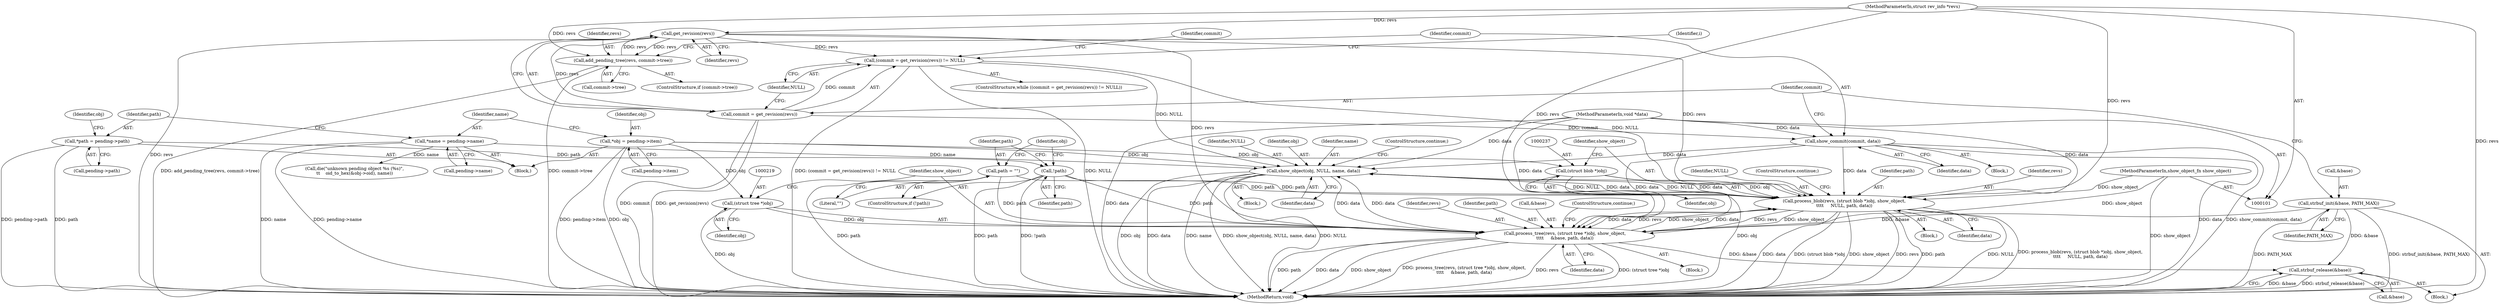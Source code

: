 digraph "1_git_de1e67d0703894cb6ea782e36abb63976ab07e60_5@del" {
"1000197" [label="(Call,show_object(obj, NULL, name, data))"];
"1000159" [label="(Call,*obj = pending->item)"];
"1000234" [label="(Call,process_blob(revs, (struct blob *)obj, show_object,\n\t\t\t\t     NULL, path, data))"];
"1000216" [label="(Call,process_tree(revs, (struct tree *)obj, show_object,\n\t\t\t\t     &base, path, data))"];
"1000118" [label="(Call,get_revision(revs))"];
"1000126" [label="(Call,add_pending_tree(revs, commit->tree))"];
"1000102" [label="(MethodParameterIn,struct rev_info *revs)"];
"1000218" [label="(Call,(struct tree *)obj)"];
"1000104" [label="(MethodParameterIn,show_object_fn show_object)"];
"1000110" [label="(Call,strbuf_init(&base, PATH_MAX))"];
"1000206" [label="(Call,path = \"\")"];
"1000204" [label="(Call,!path)"];
"1000171" [label="(Call,*path = pending->path)"];
"1000197" [label="(Call,show_object(obj, NULL, name, data))"];
"1000115" [label="(Call,(commit = get_revision(revs)) != NULL)"];
"1000116" [label="(Call,commit = get_revision(revs))"];
"1000165" [label="(Call,*name = pending->name)"];
"1000131" [label="(Call,show_commit(commit, data))"];
"1000105" [label="(MethodParameterIn,void *data)"];
"1000236" [label="(Call,(struct blob *)obj)"];
"1000257" [label="(Call,strbuf_release(&base))"];
"1000260" [label="(MethodReturn,void)"];
"1000197" [label="(Call,show_object(obj, NULL, name, data))"];
"1000234" [label="(Call,process_blob(revs, (struct blob *)obj, show_object,\n\t\t\t\t     NULL, path, data))"];
"1000199" [label="(Identifier,NULL)"];
"1000203" [label="(ControlStructure,if (!path))"];
"1000198" [label="(Identifier,obj)"];
"1000233" [label="(Block,)"];
"1000204" [label="(Call,!path)"];
"1000200" [label="(Identifier,name)"];
"1000122" [label="(ControlStructure,if (commit->tree))"];
"1000220" [label="(Identifier,obj)"];
"1000102" [label="(MethodParameterIn,struct rev_info *revs)"];
"1000136" [label="(Identifier,i)"];
"1000111" [label="(Call,&base)"];
"1000212" [label="(Identifier,obj)"];
"1000127" [label="(Identifier,revs)"];
"1000147" [label="(Block,)"];
"1000171" [label="(Call,*path = pending->path)"];
"1000244" [label="(Call,die(\"unknown pending object %s (%s)\",\n\t\t    oid_to_hex(&obj->oid), name))"];
"1000121" [label="(Block,)"];
"1000238" [label="(Identifier,obj)"];
"1000217" [label="(Identifier,revs)"];
"1000160" [label="(Identifier,obj)"];
"1000224" [label="(Identifier,path)"];
"1000104" [label="(MethodParameterIn,show_object_fn show_object)"];
"1000257" [label="(Call,strbuf_release(&base))"];
"1000222" [label="(Call,&base)"];
"1000240" [label="(Identifier,NULL)"];
"1000165" [label="(Call,*name = pending->name)"];
"1000133" [label="(Identifier,data)"];
"1000216" [label="(Call,process_tree(revs, (struct tree *)obj, show_object,\n\t\t\t\t     &base, path, data))"];
"1000131" [label="(Call,show_commit(commit, data))"];
"1000243" [label="(ControlStructure,continue;)"];
"1000208" [label="(Literal,\"\")"];
"1000119" [label="(Identifier,revs)"];
"1000113" [label="(Identifier,PATH_MAX)"];
"1000258" [label="(Call,&base)"];
"1000207" [label="(Identifier,path)"];
"1000117" [label="(Identifier,commit)"];
"1000110" [label="(Call,strbuf_init(&base, PATH_MAX))"];
"1000205" [label="(Identifier,path)"];
"1000241" [label="(Identifier,path)"];
"1000132" [label="(Identifier,commit)"];
"1000114" [label="(ControlStructure,while ((commit = get_revision(revs)) != NULL))"];
"1000159" [label="(Call,*obj = pending->item)"];
"1000120" [label="(Identifier,NULL)"];
"1000218" [label="(Call,(struct tree *)obj)"];
"1000191" [label="(Block,)"];
"1000166" [label="(Identifier,name)"];
"1000179" [label="(Identifier,obj)"];
"1000118" [label="(Call,get_revision(revs))"];
"1000173" [label="(Call,pending->path)"];
"1000172" [label="(Identifier,path)"];
"1000126" [label="(Call,add_pending_tree(revs, commit->tree))"];
"1000161" [label="(Call,pending->item)"];
"1000225" [label="(Identifier,data)"];
"1000235" [label="(Identifier,revs)"];
"1000106" [label="(Block,)"];
"1000124" [label="(Identifier,commit)"];
"1000202" [label="(ControlStructure,continue;)"];
"1000226" [label="(ControlStructure,continue;)"];
"1000128" [label="(Call,commit->tree)"];
"1000201" [label="(Identifier,data)"];
"1000105" [label="(MethodParameterIn,void *data)"];
"1000242" [label="(Identifier,data)"];
"1000239" [label="(Identifier,show_object)"];
"1000215" [label="(Block,)"];
"1000167" [label="(Call,pending->name)"];
"1000221" [label="(Identifier,show_object)"];
"1000115" [label="(Call,(commit = get_revision(revs)) != NULL)"];
"1000206" [label="(Call,path = \"\")"];
"1000116" [label="(Call,commit = get_revision(revs))"];
"1000236" [label="(Call,(struct blob *)obj)"];
"1000197" -> "1000191"  [label="AST: "];
"1000197" -> "1000201"  [label="CFG: "];
"1000198" -> "1000197"  [label="AST: "];
"1000199" -> "1000197"  [label="AST: "];
"1000200" -> "1000197"  [label="AST: "];
"1000201" -> "1000197"  [label="AST: "];
"1000202" -> "1000197"  [label="CFG: "];
"1000197" -> "1000260"  [label="DDG: data"];
"1000197" -> "1000260"  [label="DDG: name"];
"1000197" -> "1000260"  [label="DDG: show_object(obj, NULL, name, data)"];
"1000197" -> "1000260"  [label="DDG: NULL"];
"1000197" -> "1000260"  [label="DDG: obj"];
"1000159" -> "1000197"  [label="DDG: obj"];
"1000234" -> "1000197"  [label="DDG: NULL"];
"1000234" -> "1000197"  [label="DDG: data"];
"1000115" -> "1000197"  [label="DDG: NULL"];
"1000165" -> "1000197"  [label="DDG: name"];
"1000216" -> "1000197"  [label="DDG: data"];
"1000131" -> "1000197"  [label="DDG: data"];
"1000105" -> "1000197"  [label="DDG: data"];
"1000197" -> "1000216"  [label="DDG: data"];
"1000197" -> "1000234"  [label="DDG: NULL"];
"1000197" -> "1000234"  [label="DDG: data"];
"1000159" -> "1000147"  [label="AST: "];
"1000159" -> "1000161"  [label="CFG: "];
"1000160" -> "1000159"  [label="AST: "];
"1000161" -> "1000159"  [label="AST: "];
"1000166" -> "1000159"  [label="CFG: "];
"1000159" -> "1000260"  [label="DDG: obj"];
"1000159" -> "1000260"  [label="DDG: pending->item"];
"1000159" -> "1000218"  [label="DDG: obj"];
"1000159" -> "1000236"  [label="DDG: obj"];
"1000234" -> "1000233"  [label="AST: "];
"1000234" -> "1000242"  [label="CFG: "];
"1000235" -> "1000234"  [label="AST: "];
"1000236" -> "1000234"  [label="AST: "];
"1000239" -> "1000234"  [label="AST: "];
"1000240" -> "1000234"  [label="AST: "];
"1000241" -> "1000234"  [label="AST: "];
"1000242" -> "1000234"  [label="AST: "];
"1000243" -> "1000234"  [label="CFG: "];
"1000234" -> "1000260"  [label="DDG: (struct blob *)obj"];
"1000234" -> "1000260"  [label="DDG: show_object"];
"1000234" -> "1000260"  [label="DDG: revs"];
"1000234" -> "1000260"  [label="DDG: NULL"];
"1000234" -> "1000260"  [label="DDG: process_blob(revs, (struct blob *)obj, show_object,\n\t\t\t\t     NULL, path, data)"];
"1000234" -> "1000260"  [label="DDG: data"];
"1000234" -> "1000260"  [label="DDG: path"];
"1000234" -> "1000216"  [label="DDG: revs"];
"1000234" -> "1000216"  [label="DDG: show_object"];
"1000234" -> "1000216"  [label="DDG: data"];
"1000216" -> "1000234"  [label="DDG: revs"];
"1000216" -> "1000234"  [label="DDG: show_object"];
"1000216" -> "1000234"  [label="DDG: data"];
"1000118" -> "1000234"  [label="DDG: revs"];
"1000102" -> "1000234"  [label="DDG: revs"];
"1000236" -> "1000234"  [label="DDG: obj"];
"1000104" -> "1000234"  [label="DDG: show_object"];
"1000115" -> "1000234"  [label="DDG: NULL"];
"1000206" -> "1000234"  [label="DDG: path"];
"1000204" -> "1000234"  [label="DDG: path"];
"1000131" -> "1000234"  [label="DDG: data"];
"1000105" -> "1000234"  [label="DDG: data"];
"1000216" -> "1000215"  [label="AST: "];
"1000216" -> "1000225"  [label="CFG: "];
"1000217" -> "1000216"  [label="AST: "];
"1000218" -> "1000216"  [label="AST: "];
"1000221" -> "1000216"  [label="AST: "];
"1000222" -> "1000216"  [label="AST: "];
"1000224" -> "1000216"  [label="AST: "];
"1000225" -> "1000216"  [label="AST: "];
"1000226" -> "1000216"  [label="CFG: "];
"1000216" -> "1000260"  [label="DDG: data"];
"1000216" -> "1000260"  [label="DDG: show_object"];
"1000216" -> "1000260"  [label="DDG: process_tree(revs, (struct tree *)obj, show_object,\n\t\t\t\t     &base, path, data)"];
"1000216" -> "1000260"  [label="DDG: revs"];
"1000216" -> "1000260"  [label="DDG: (struct tree *)obj"];
"1000216" -> "1000260"  [label="DDG: path"];
"1000118" -> "1000216"  [label="DDG: revs"];
"1000102" -> "1000216"  [label="DDG: revs"];
"1000218" -> "1000216"  [label="DDG: obj"];
"1000104" -> "1000216"  [label="DDG: show_object"];
"1000110" -> "1000216"  [label="DDG: &base"];
"1000206" -> "1000216"  [label="DDG: path"];
"1000204" -> "1000216"  [label="DDG: path"];
"1000131" -> "1000216"  [label="DDG: data"];
"1000105" -> "1000216"  [label="DDG: data"];
"1000216" -> "1000257"  [label="DDG: &base"];
"1000118" -> "1000116"  [label="AST: "];
"1000118" -> "1000119"  [label="CFG: "];
"1000119" -> "1000118"  [label="AST: "];
"1000116" -> "1000118"  [label="CFG: "];
"1000118" -> "1000260"  [label="DDG: revs"];
"1000118" -> "1000115"  [label="DDG: revs"];
"1000118" -> "1000116"  [label="DDG: revs"];
"1000126" -> "1000118"  [label="DDG: revs"];
"1000102" -> "1000118"  [label="DDG: revs"];
"1000118" -> "1000126"  [label="DDG: revs"];
"1000126" -> "1000122"  [label="AST: "];
"1000126" -> "1000128"  [label="CFG: "];
"1000127" -> "1000126"  [label="AST: "];
"1000128" -> "1000126"  [label="AST: "];
"1000132" -> "1000126"  [label="CFG: "];
"1000126" -> "1000260"  [label="DDG: add_pending_tree(revs, commit->tree)"];
"1000126" -> "1000260"  [label="DDG: commit->tree"];
"1000102" -> "1000126"  [label="DDG: revs"];
"1000102" -> "1000101"  [label="AST: "];
"1000102" -> "1000260"  [label="DDG: revs"];
"1000218" -> "1000220"  [label="CFG: "];
"1000219" -> "1000218"  [label="AST: "];
"1000220" -> "1000218"  [label="AST: "];
"1000221" -> "1000218"  [label="CFG: "];
"1000218" -> "1000260"  [label="DDG: obj"];
"1000104" -> "1000101"  [label="AST: "];
"1000104" -> "1000260"  [label="DDG: show_object"];
"1000110" -> "1000106"  [label="AST: "];
"1000110" -> "1000113"  [label="CFG: "];
"1000111" -> "1000110"  [label="AST: "];
"1000113" -> "1000110"  [label="AST: "];
"1000117" -> "1000110"  [label="CFG: "];
"1000110" -> "1000260"  [label="DDG: PATH_MAX"];
"1000110" -> "1000260"  [label="DDG: strbuf_init(&base, PATH_MAX)"];
"1000110" -> "1000257"  [label="DDG: &base"];
"1000206" -> "1000203"  [label="AST: "];
"1000206" -> "1000208"  [label="CFG: "];
"1000207" -> "1000206"  [label="AST: "];
"1000208" -> "1000206"  [label="AST: "];
"1000212" -> "1000206"  [label="CFG: "];
"1000206" -> "1000260"  [label="DDG: path"];
"1000204" -> "1000203"  [label="AST: "];
"1000204" -> "1000205"  [label="CFG: "];
"1000205" -> "1000204"  [label="AST: "];
"1000207" -> "1000204"  [label="CFG: "];
"1000212" -> "1000204"  [label="CFG: "];
"1000204" -> "1000260"  [label="DDG: path"];
"1000204" -> "1000260"  [label="DDG: !path"];
"1000171" -> "1000204"  [label="DDG: path"];
"1000171" -> "1000147"  [label="AST: "];
"1000171" -> "1000173"  [label="CFG: "];
"1000172" -> "1000171"  [label="AST: "];
"1000173" -> "1000171"  [label="AST: "];
"1000179" -> "1000171"  [label="CFG: "];
"1000171" -> "1000260"  [label="DDG: path"];
"1000171" -> "1000260"  [label="DDG: pending->path"];
"1000115" -> "1000114"  [label="AST: "];
"1000115" -> "1000120"  [label="CFG: "];
"1000116" -> "1000115"  [label="AST: "];
"1000120" -> "1000115"  [label="AST: "];
"1000124" -> "1000115"  [label="CFG: "];
"1000136" -> "1000115"  [label="CFG: "];
"1000115" -> "1000260"  [label="DDG: (commit = get_revision(revs)) != NULL"];
"1000115" -> "1000260"  [label="DDG: NULL"];
"1000116" -> "1000115"  [label="DDG: commit"];
"1000117" -> "1000116"  [label="AST: "];
"1000120" -> "1000116"  [label="CFG: "];
"1000116" -> "1000260"  [label="DDG: get_revision(revs)"];
"1000116" -> "1000260"  [label="DDG: commit"];
"1000116" -> "1000131"  [label="DDG: commit"];
"1000165" -> "1000147"  [label="AST: "];
"1000165" -> "1000167"  [label="CFG: "];
"1000166" -> "1000165"  [label="AST: "];
"1000167" -> "1000165"  [label="AST: "];
"1000172" -> "1000165"  [label="CFG: "];
"1000165" -> "1000260"  [label="DDG: name"];
"1000165" -> "1000260"  [label="DDG: pending->name"];
"1000165" -> "1000244"  [label="DDG: name"];
"1000131" -> "1000121"  [label="AST: "];
"1000131" -> "1000133"  [label="CFG: "];
"1000132" -> "1000131"  [label="AST: "];
"1000133" -> "1000131"  [label="AST: "];
"1000117" -> "1000131"  [label="CFG: "];
"1000131" -> "1000260"  [label="DDG: data"];
"1000131" -> "1000260"  [label="DDG: show_commit(commit, data)"];
"1000105" -> "1000131"  [label="DDG: data"];
"1000105" -> "1000101"  [label="AST: "];
"1000105" -> "1000260"  [label="DDG: data"];
"1000236" -> "1000238"  [label="CFG: "];
"1000237" -> "1000236"  [label="AST: "];
"1000238" -> "1000236"  [label="AST: "];
"1000239" -> "1000236"  [label="CFG: "];
"1000236" -> "1000260"  [label="DDG: obj"];
"1000257" -> "1000106"  [label="AST: "];
"1000257" -> "1000258"  [label="CFG: "];
"1000258" -> "1000257"  [label="AST: "];
"1000260" -> "1000257"  [label="CFG: "];
"1000257" -> "1000260"  [label="DDG: &base"];
"1000257" -> "1000260"  [label="DDG: strbuf_release(&base)"];
}
